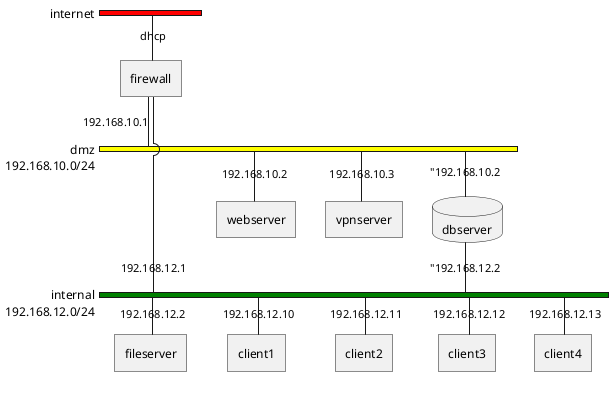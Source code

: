 @startuml network diagram
nwdiag {
  network internet {
    firewall [address="dhcp"];
    color = "red"
  }
  network dmz {
    address = "192.168.10.0/24";
    firewall [address="192.168.10.1"];
    webserver [address="192.168.10.2"];
    vpnserver [address="192.168.10.3"];
    dbserver [ address="192.168.10.2, shape = database ]
    color = "yellow"
  }
  network internal {
    address = "192.168.12.0/24";
    firewall [address="192.168.12.1"];
    fileserver [address="192.168.12.2"];
    dbserver [ address="192.168.12.2, shape = database ]
    client1 [address="192.168.12.10"];
    client2 [address="192.168.12.11"];
    client3 [address="192.168.12.12"];
    client4 [address="192.168.12.13"];
    color = "green"
  }
}
@enduml